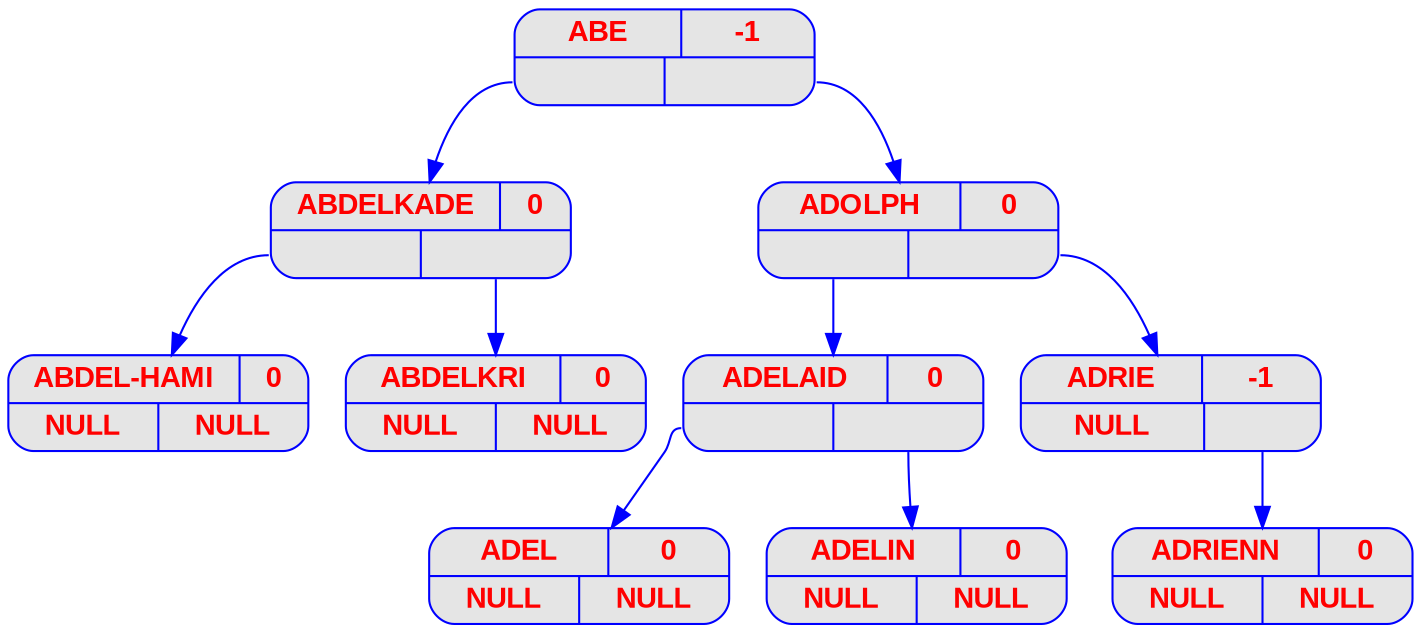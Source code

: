 digraph prenoms {
	node [
		fontname  = "Arial bold" 
		fontsize  = "14"
		fontcolor = "red"
		style     = "rounded, filled"
		shape     = "record"
		fillcolor = "grey90"
		color     = "blue"
		width     = "2"
	]

	edge [
		color     = "blue"
	]

	"ABE" [label = "{{<c> ABE | <b> -1} | { <g> | <d>}}"];
	"ABE":g -> "ABDELKADE";
	"ABDELKADE" [label = "{{<c> ABDELKADE | <b> 0} | { <g> | <d>}}"];
	"ABDELKADE":g -> "ABDEL-HAMI";
	"ABDEL-HAMI" [label = "{{<c> ABDEL-HAMI | <b> 0} | { <g> | <d>}}"];
	"ABDEL-HAMI" [label = "{{<c> ABDEL-HAMI | <b> 0} | { <g> NULL | <d> NULL}}"];
	"ABDELKADE":d -> "ABDELKRI";
	"ABDELKRI" [label = "{{<c> ABDELKRI | <b> 0} | { <g> | <d>}}"];
	"ABDELKRI" [label = "{{<c> ABDELKRI | <b> 0} | { <g> NULL | <d> NULL}}"];
	"ABE":d -> "ADOLPH";
	"ADOLPH" [label = "{{<c> ADOLPH | <b> 0} | { <g> | <d>}}"];
	"ADOLPH":g -> "ADELAID";
	"ADELAID" [label = "{{<c> ADELAID | <b> 0} | { <g> | <d>}}"];
	"ADELAID":g -> "ADEL";
	"ADEL" [label = "{{<c> ADEL | <b> 0} | { <g> | <d>}}"];
	"ADEL" [label = "{{<c> ADEL | <b> 0} | { <g> NULL | <d> NULL}}"];
	"ADELAID":d -> "ADELIN";
	"ADELIN" [label = "{{<c> ADELIN | <b> 0} | { <g> | <d>}}"];
	"ADELIN" [label = "{{<c> ADELIN | <b> 0} | { <g> NULL | <d> NULL}}"];
	"ADOLPH":d -> "ADRIE";
	"ADRIE" [label = "{{<c> ADRIE | <b> -1} | { <g> | <d>}}"];
	"ADRIE" [label = "{{<c> ADRIE | <b> -1} | { <g> NULL | <d> }}"];
	"ADRIE":d -> "ADRIENN";
	"ADRIENN" [label = "{{<c> ADRIENN | <b> 0} | { <g> | <d>}}"];
	"ADRIENN" [label = "{{<c> ADRIENN | <b> 0} | { <g> NULL | <d> NULL}}"];
}
